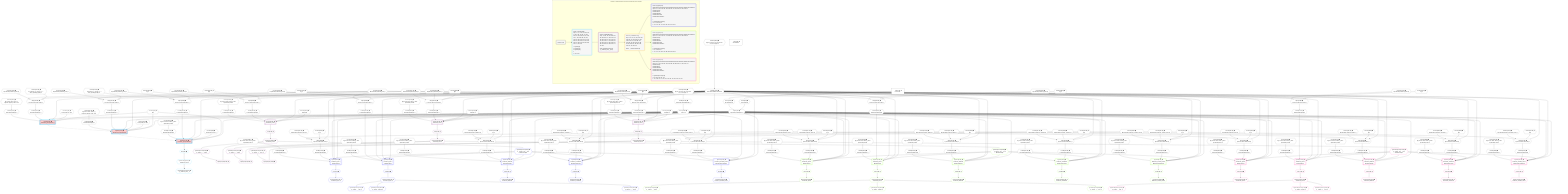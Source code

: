 %%{init: {'themeVariables': { 'fontSize': '12px'}}}%%
graph TD
    classDef path fill:#eee,stroke:#000,color:#000
    classDef plan fill:#fff,stroke-width:1px,color:#000
    classDef itemplan fill:#fff,stroke-width:2px,color:#000
    classDef unbatchedplan fill:#dff,stroke-width:1px,color:#000
    classDef sideeffectplan fill:#fcc,stroke-width:2px,color:#000
    classDef bucket fill:#f6f6f6,color:#000,stroke-width:2px,text-align:left


    %% plan dependencies
    Object138{{"Object[138∈0] ➊<br />ᐸ{reverse,orders,alias,codec}ᐳ"}}:::plan
    Lambda130{{"Lambda[130∈0] ➊<br />ᐸcalculateShouldReverseOrderᐳ"}}:::plan
    Constant135{{"Constant[135∈0] ➊<br />ᐸ[ { fragment: { n: [Array], f: 0, c: 266, [Symbol(pg-sql2-tyᐳ"}}:::plan
    Constant136{{"Constant[136∈0] ➊<br />ᐸsql.identifier(”relational_posts”)ᐳ"}}:::plan
    Constant137{{"Constant[137∈0] ➊<br />ᐸRecordCodec(relational_posts)ᐳ"}}:::plan
    Lambda130 & Constant135 & Constant136 & Constant137 --> Object138
    Object153{{"Object[153∈0] ➊<br />ᐸ{reverse,orders,alias,codec}ᐳ"}}:::plan
    Constant150{{"Constant[150∈0] ➊<br />ᐸ[ { fragment: { n: [Array], f: 0, c: 266, [Symbol(pg-sql2-tyᐳ"}}:::plan
    Constant151{{"Constant[151∈0] ➊<br />ᐸsql.identifier(”relational_posts”)ᐳ"}}:::plan
    Lambda130 & Constant150 & Constant151 & Constant137 --> Object153
    Object168{{"Object[168∈0] ➊<br />ᐸ{reverse,orders,alias,codec}ᐳ"}}:::plan
    Constant165{{"Constant[165∈0] ➊<br />ᐸ[]ᐳ"}}:::plan
    Constant166{{"Constant[166∈0] ➊<br />ᐸsql.identifier(”relational_posts”)ᐳ"}}:::plan
    Lambda130 & Constant165 & Constant166 & Constant137 --> Object168
    Object183{{"Object[183∈0] ➊<br />ᐸ{reverse,orders,alias,codec}ᐳ"}}:::plan
    Constant180{{"Constant[180∈0] ➊<br />ᐸ[]ᐳ"}}:::plan
    Constant181{{"Constant[181∈0] ➊<br />ᐸsql.identifier(”relational_topics”)ᐳ"}}:::plan
    Constant182{{"Constant[182∈0] ➊<br />ᐸRecordCodec(relational_topics)ᐳ"}}:::plan
    Lambda130 & Constant180 & Constant181 & Constant182 --> Object183
    Object198{{"Object[198∈0] ➊<br />ᐸ{reverse,orders,alias,codec}ᐳ"}}:::plan
    Constant195{{"Constant[195∈0] ➊<br />ᐸ[]ᐳ"}}:::plan
    Constant196{{"Constant[196∈0] ➊<br />ᐸsql.identifier(”relational_posts”)ᐳ"}}:::plan
    Lambda130 & Constant195 & Constant196 & Constant137 --> Object198
    Object213{{"Object[213∈0] ➊<br />ᐸ{reverse,orders,alias,codec}ᐳ"}}:::plan
    Constant210{{"Constant[210∈0] ➊<br />ᐸ[]ᐳ"}}:::plan
    Constant211{{"Constant[211∈0] ➊<br />ᐸsql.identifier(”relational_dividers”)ᐳ"}}:::plan
    Constant212{{"Constant[212∈0] ➊<br />ᐸRecordCodec(relational_dividers)ᐳ"}}:::plan
    Lambda130 & Constant210 & Constant211 & Constant212 --> Object213
    Object228{{"Object[228∈0] ➊<br />ᐸ{reverse,orders,alias,codec}ᐳ"}}:::plan
    Constant225{{"Constant[225∈0] ➊<br />ᐸ[]ᐳ"}}:::plan
    Constant226{{"Constant[226∈0] ➊<br />ᐸsql.identifier(”relational_checklists”)ᐳ"}}:::plan
    Constant227{{"Constant[227∈0] ➊<br />ᐸRecordCodec(relational_checklists)ᐳ"}}:::plan
    Lambda130 & Constant225 & Constant226 & Constant227 --> Object228
    Object243{{"Object[243∈0] ➊<br />ᐸ{reverse,orders,alias,codec}ᐳ"}}:::plan
    Constant240{{"Constant[240∈0] ➊<br />ᐸ[]ᐳ"}}:::plan
    Constant241{{"Constant[241∈0] ➊<br />ᐸsql.identifier(”relational_checklist_items”)ᐳ"}}:::plan
    Constant242{{"Constant[242∈0] ➊<br />ᐸRecordCodec(relational_checklist_items)ᐳ"}}:::plan
    Lambda130 & Constant240 & Constant241 & Constant242 --> Object243
    Object258{{"Object[258∈0] ➊<br />ᐸ{reverse,orders,alias,codec}ᐳ"}}:::plan
    Constant255{{"Constant[255∈0] ➊<br />ᐸ[]ᐳ"}}:::plan
    Constant256{{"Constant[256∈0] ➊<br />ᐸsql.identifier(”relational_items”)ᐳ"}}:::plan
    Constant257{{"Constant[257∈0] ➊<br />ᐸRecordCodec(relational_items)ᐳ"}}:::plan
    Lambda130 & Constant255 & Constant256 & Constant257 --> Object258
    Object273{{"Object[273∈0] ➊<br />ᐸ{reverse,orders,alias,codec}ᐳ"}}:::plan
    Constant270{{"Constant[270∈0] ➊<br />ᐸ[]ᐳ"}}:::plan
    Constant271{{"Constant[271∈0] ➊<br />ᐸsql.identifier(”relational_topics”)ᐳ"}}:::plan
    Lambda130 & Constant270 & Constant271 & Constant182 --> Object273
    Object288{{"Object[288∈0] ➊<br />ᐸ{reverse,orders,alias,codec}ᐳ"}}:::plan
    Constant285{{"Constant[285∈0] ➊<br />ᐸ[]ᐳ"}}:::plan
    Constant286{{"Constant[286∈0] ➊<br />ᐸsql.identifier(”relational_posts”)ᐳ"}}:::plan
    Lambda130 & Constant285 & Constant286 & Constant137 --> Object288
    Object303{{"Object[303∈0] ➊<br />ᐸ{reverse,orders,alias,codec}ᐳ"}}:::plan
    Constant300{{"Constant[300∈0] ➊<br />ᐸ[]ᐳ"}}:::plan
    Constant301{{"Constant[301∈0] ➊<br />ᐸsql.identifier(”relational_dividers”)ᐳ"}}:::plan
    Lambda130 & Constant300 & Constant301 & Constant212 --> Object303
    Object318{{"Object[318∈0] ➊<br />ᐸ{reverse,orders,alias,codec}ᐳ"}}:::plan
    Constant315{{"Constant[315∈0] ➊<br />ᐸ[]ᐳ"}}:::plan
    Constant316{{"Constant[316∈0] ➊<br />ᐸsql.identifier(”relational_checklists”)ᐳ"}}:::plan
    Lambda130 & Constant315 & Constant316 & Constant227 --> Object318
    Object333{{"Object[333∈0] ➊<br />ᐸ{reverse,orders,alias,codec}ᐳ"}}:::plan
    Constant330{{"Constant[330∈0] ➊<br />ᐸ[]ᐳ"}}:::plan
    Constant331{{"Constant[331∈0] ➊<br />ᐸsql.identifier(”relational_checklist_items”)ᐳ"}}:::plan
    Lambda130 & Constant330 & Constant331 & Constant242 --> Object333
    Object348{{"Object[348∈0] ➊<br />ᐸ{reverse,orders,alias,codec}ᐳ"}}:::plan
    Constant345{{"Constant[345∈0] ➊<br />ᐸ[]ᐳ"}}:::plan
    Constant346{{"Constant[346∈0] ➊<br />ᐸsql.identifier(”relational_items”)ᐳ"}}:::plan
    Lambda130 & Constant345 & Constant346 & Constant257 --> Object348
    Object363{{"Object[363∈0] ➊<br />ᐸ{reverse,orders,alias,codec}ᐳ"}}:::plan
    Constant360{{"Constant[360∈0] ➊<br />ᐸ[]ᐳ"}}:::plan
    Constant361{{"Constant[361∈0] ➊<br />ᐸsql.identifier(”relational_topics”)ᐳ"}}:::plan
    Lambda130 & Constant360 & Constant361 & Constant182 --> Object363
    Object378{{"Object[378∈0] ➊<br />ᐸ{reverse,orders,alias,codec}ᐳ"}}:::plan
    Constant375{{"Constant[375∈0] ➊<br />ᐸ[]ᐳ"}}:::plan
    Constant376{{"Constant[376∈0] ➊<br />ᐸsql.identifier(”relational_posts”)ᐳ"}}:::plan
    Lambda130 & Constant375 & Constant376 & Constant137 --> Object378
    Object393{{"Object[393∈0] ➊<br />ᐸ{reverse,orders,alias,codec}ᐳ"}}:::plan
    Constant390{{"Constant[390∈0] ➊<br />ᐸ[]ᐳ"}}:::plan
    Constant391{{"Constant[391∈0] ➊<br />ᐸsql.identifier(”relational_dividers”)ᐳ"}}:::plan
    Lambda130 & Constant390 & Constant391 & Constant212 --> Object393
    Object408{{"Object[408∈0] ➊<br />ᐸ{reverse,orders,alias,codec}ᐳ"}}:::plan
    Constant405{{"Constant[405∈0] ➊<br />ᐸ[]ᐳ"}}:::plan
    Constant406{{"Constant[406∈0] ➊<br />ᐸsql.identifier(”relational_checklists”)ᐳ"}}:::plan
    Lambda130 & Constant405 & Constant406 & Constant227 --> Object408
    Object423{{"Object[423∈0] ➊<br />ᐸ{reverse,orders,alias,codec}ᐳ"}}:::plan
    Constant420{{"Constant[420∈0] ➊<br />ᐸ[]ᐳ"}}:::plan
    Constant421{{"Constant[421∈0] ➊<br />ᐸsql.identifier(”relational_checklist_items”)ᐳ"}}:::plan
    Lambda130 & Constant420 & Constant421 & Constant242 --> Object423
    Object438{{"Object[438∈0] ➊<br />ᐸ{reverse,orders,alias,codec}ᐳ"}}:::plan
    Constant435{{"Constant[435∈0] ➊<br />ᐸ[]ᐳ"}}:::plan
    Constant436{{"Constant[436∈0] ➊<br />ᐸsql.identifier(”relational_items”)ᐳ"}}:::plan
    Lambda130 & Constant435 & Constant436 & Constant257 --> Object438
    Object11{{"Object[11∈0] ➊<br />ᐸ{pgSettings,withPgClient}ᐳ"}}:::plan
    Access9{{"Access[9∈0] ➊<br />ᐸ2.pgSettingsᐳ"}}:::plan
    Access10{{"Access[10∈0] ➊<br />ᐸ2.withPgClientᐳ"}}:::plan
    Access9 & Access10 --> Object11
    __Value2["__Value[2∈0] ➊<br />ᐸcontextᐳ"]:::plan
    __Value2 --> Access9
    __Value2 --> Access10
    Constant448{{"Constant[448∈0] ➊<br />ᐸ§{ first: null, last: null, cursorLower: null, cursorUpper: ᐳ"}}:::plan
    Constant448 --> Lambda130
    Lambda133{{"Lambda[133∈0] ➊<br />ᐸcalculateLimitAndOffsetSQLᐳ"}}:::plan
    Constant449{{"Constant[449∈0] ➊<br />ᐸ§{ first: null, last: null, cursorLower: null, cursorUpper: ᐳ"}}:::plan
    Constant449 --> Lambda133
    Access134{{"Access[134∈0] ➊<br />ᐸ133.0ᐳ"}}:::plan
    Lambda133 --> Access134
    Lambda139{{"Lambda[139∈0] ➊<br />ᐸcalculateOrderBySQLᐳ"}}:::plan
    Object138 --> Lambda139
    Lambda144{{"Lambda[144∈0] ➊<br />ᐸcalculateOrderBySQLᐳ"}}:::plan
    Constant450{{"Constant[450∈0] ➊<br />ᐸ§{ reverse: false, orders: [ { fragment: [Object], codec: Coᐳ"}}:::plan
    Constant450 --> Lambda144
    Lambda154{{"Lambda[154∈0] ➊<br />ᐸcalculateOrderBySQLᐳ"}}:::plan
    Object153 --> Lambda154
    Lambda159{{"Lambda[159∈0] ➊<br />ᐸcalculateOrderBySQLᐳ"}}:::plan
    Constant451{{"Constant[451∈0] ➊<br />ᐸ§{ reverse: false, orders: [ { fragment: [Object], codec: Coᐳ"}}:::plan
    Constant451 --> Lambda159
    Lambda169{{"Lambda[169∈0] ➊<br />ᐸcalculateOrderBySQLᐳ"}}:::plan
    Object168 --> Lambda169
    Lambda174{{"Lambda[174∈0] ➊<br />ᐸcalculateOrderBySQLᐳ"}}:::plan
    Constant452{{"Constant[452∈0] ➊<br />ᐸ§{ reverse: false, orders: [], alias: sql.identifier(”relatiᐳ"}}:::plan
    Constant452 --> Lambda174
    Lambda184{{"Lambda[184∈0] ➊<br />ᐸcalculateOrderBySQLᐳ"}}:::plan
    Object183 --> Lambda184
    Lambda189{{"Lambda[189∈0] ➊<br />ᐸcalculateOrderBySQLᐳ"}}:::plan
    Constant453{{"Constant[453∈0] ➊<br />ᐸ§{ reverse: false, orders: [], alias: sql.identifier(”relatiᐳ"}}:::plan
    Constant453 --> Lambda189
    Lambda199{{"Lambda[199∈0] ➊<br />ᐸcalculateOrderBySQLᐳ"}}:::plan
    Object198 --> Lambda199
    Lambda204{{"Lambda[204∈0] ➊<br />ᐸcalculateOrderBySQLᐳ"}}:::plan
    Constant454{{"Constant[454∈0] ➊<br />ᐸ§{ reverse: false, orders: [], alias: sql.identifier(”relatiᐳ"}}:::plan
    Constant454 --> Lambda204
    Lambda214{{"Lambda[214∈0] ➊<br />ᐸcalculateOrderBySQLᐳ"}}:::plan
    Object213 --> Lambda214
    Lambda219{{"Lambda[219∈0] ➊<br />ᐸcalculateOrderBySQLᐳ"}}:::plan
    Constant455{{"Constant[455∈0] ➊<br />ᐸ§{ reverse: false, orders: [], alias: sql.identifier(”relatiᐳ"}}:::plan
    Constant455 --> Lambda219
    Lambda229{{"Lambda[229∈0] ➊<br />ᐸcalculateOrderBySQLᐳ"}}:::plan
    Object228 --> Lambda229
    Lambda234{{"Lambda[234∈0] ➊<br />ᐸcalculateOrderBySQLᐳ"}}:::plan
    Constant456{{"Constant[456∈0] ➊<br />ᐸ§{ reverse: false, orders: [], alias: sql.identifier(”relatiᐳ"}}:::plan
    Constant456 --> Lambda234
    Lambda244{{"Lambda[244∈0] ➊<br />ᐸcalculateOrderBySQLᐳ"}}:::plan
    Object243 --> Lambda244
    Lambda249{{"Lambda[249∈0] ➊<br />ᐸcalculateOrderBySQLᐳ"}}:::plan
    Constant457{{"Constant[457∈0] ➊<br />ᐸ§{ reverse: false, orders: [], alias: sql.identifier(”relatiᐳ"}}:::plan
    Constant457 --> Lambda249
    Lambda259{{"Lambda[259∈0] ➊<br />ᐸcalculateOrderBySQLᐳ"}}:::plan
    Object258 --> Lambda259
    Lambda264{{"Lambda[264∈0] ➊<br />ᐸcalculateOrderBySQLᐳ"}}:::plan
    Constant458{{"Constant[458∈0] ➊<br />ᐸ§{ reverse: false, orders: [], alias: sql.identifier(”relatiᐳ"}}:::plan
    Constant458 --> Lambda264
    Lambda274{{"Lambda[274∈0] ➊<br />ᐸcalculateOrderBySQLᐳ"}}:::plan
    Object273 --> Lambda274
    Lambda279{{"Lambda[279∈0] ➊<br />ᐸcalculateOrderBySQLᐳ"}}:::plan
    Constant459{{"Constant[459∈0] ➊<br />ᐸ§{ reverse: false, orders: [], alias: sql.identifier(”relatiᐳ"}}:::plan
    Constant459 --> Lambda279
    Lambda289{{"Lambda[289∈0] ➊<br />ᐸcalculateOrderBySQLᐳ"}}:::plan
    Object288 --> Lambda289
    Lambda294{{"Lambda[294∈0] ➊<br />ᐸcalculateOrderBySQLᐳ"}}:::plan
    Constant460{{"Constant[460∈0] ➊<br />ᐸ§{ reverse: false, orders: [], alias: sql.identifier(”relatiᐳ"}}:::plan
    Constant460 --> Lambda294
    Lambda304{{"Lambda[304∈0] ➊<br />ᐸcalculateOrderBySQLᐳ"}}:::plan
    Object303 --> Lambda304
    Lambda309{{"Lambda[309∈0] ➊<br />ᐸcalculateOrderBySQLᐳ"}}:::plan
    Constant461{{"Constant[461∈0] ➊<br />ᐸ§{ reverse: false, orders: [], alias: sql.identifier(”relatiᐳ"}}:::plan
    Constant461 --> Lambda309
    Lambda319{{"Lambda[319∈0] ➊<br />ᐸcalculateOrderBySQLᐳ"}}:::plan
    Object318 --> Lambda319
    Lambda324{{"Lambda[324∈0] ➊<br />ᐸcalculateOrderBySQLᐳ"}}:::plan
    Constant462{{"Constant[462∈0] ➊<br />ᐸ§{ reverse: false, orders: [], alias: sql.identifier(”relatiᐳ"}}:::plan
    Constant462 --> Lambda324
    Lambda334{{"Lambda[334∈0] ➊<br />ᐸcalculateOrderBySQLᐳ"}}:::plan
    Object333 --> Lambda334
    Lambda339{{"Lambda[339∈0] ➊<br />ᐸcalculateOrderBySQLᐳ"}}:::plan
    Constant463{{"Constant[463∈0] ➊<br />ᐸ§{ reverse: false, orders: [], alias: sql.identifier(”relatiᐳ"}}:::plan
    Constant463 --> Lambda339
    Lambda349{{"Lambda[349∈0] ➊<br />ᐸcalculateOrderBySQLᐳ"}}:::plan
    Object348 --> Lambda349
    Lambda354{{"Lambda[354∈0] ➊<br />ᐸcalculateOrderBySQLᐳ"}}:::plan
    Constant464{{"Constant[464∈0] ➊<br />ᐸ§{ reverse: false, orders: [], alias: sql.identifier(”relatiᐳ"}}:::plan
    Constant464 --> Lambda354
    Lambda364{{"Lambda[364∈0] ➊<br />ᐸcalculateOrderBySQLᐳ"}}:::plan
    Object363 --> Lambda364
    Lambda369{{"Lambda[369∈0] ➊<br />ᐸcalculateOrderBySQLᐳ"}}:::plan
    Constant465{{"Constant[465∈0] ➊<br />ᐸ§{ reverse: false, orders: [], alias: sql.identifier(”relatiᐳ"}}:::plan
    Constant465 --> Lambda369
    Lambda379{{"Lambda[379∈0] ➊<br />ᐸcalculateOrderBySQLᐳ"}}:::plan
    Object378 --> Lambda379
    Lambda384{{"Lambda[384∈0] ➊<br />ᐸcalculateOrderBySQLᐳ"}}:::plan
    Constant466{{"Constant[466∈0] ➊<br />ᐸ§{ reverse: false, orders: [], alias: sql.identifier(”relatiᐳ"}}:::plan
    Constant466 --> Lambda384
    Lambda394{{"Lambda[394∈0] ➊<br />ᐸcalculateOrderBySQLᐳ"}}:::plan
    Object393 --> Lambda394
    Lambda399{{"Lambda[399∈0] ➊<br />ᐸcalculateOrderBySQLᐳ"}}:::plan
    Constant467{{"Constant[467∈0] ➊<br />ᐸ§{ reverse: false, orders: [], alias: sql.identifier(”relatiᐳ"}}:::plan
    Constant467 --> Lambda399
    Lambda409{{"Lambda[409∈0] ➊<br />ᐸcalculateOrderBySQLᐳ"}}:::plan
    Object408 --> Lambda409
    Lambda414{{"Lambda[414∈0] ➊<br />ᐸcalculateOrderBySQLᐳ"}}:::plan
    Constant468{{"Constant[468∈0] ➊<br />ᐸ§{ reverse: false, orders: [], alias: sql.identifier(”relatiᐳ"}}:::plan
    Constant468 --> Lambda414
    Lambda424{{"Lambda[424∈0] ➊<br />ᐸcalculateOrderBySQLᐳ"}}:::plan
    Object423 --> Lambda424
    Lambda429{{"Lambda[429∈0] ➊<br />ᐸcalculateOrderBySQLᐳ"}}:::plan
    Constant469{{"Constant[469∈0] ➊<br />ᐸ§{ reverse: false, orders: [], alias: sql.identifier(”relatiᐳ"}}:::plan
    Constant469 --> Lambda429
    Lambda439{{"Lambda[439∈0] ➊<br />ᐸcalculateOrderBySQLᐳ"}}:::plan
    Object438 --> Lambda439
    Lambda444{{"Lambda[444∈0] ➊<br />ᐸcalculateOrderBySQLᐳ"}}:::plan
    Constant470{{"Constant[470∈0] ➊<br />ᐸ§{ reverse: false, orders: [], alias: sql.identifier(”relatiᐳ"}}:::plan
    Constant470 --> Lambda444
    __Value4["__Value[4∈0] ➊<br />ᐸrootValueᐳ"]:::plan
    Constant6{{"Constant[6∈0] ➊<br />ᐸ2ᐳ"}}:::plan
    Constant7{{"Constant[7∈0] ➊<br />ᐸ'Computed post ꖛ1'ᐳ"}}:::plan
    Constant13{{"Constant[13∈0] ➊<br />ᐸ'Computed post ꖛ2'ᐳ"}}:::plan
    Constant19{{"Constant[19∈0] ➊<br />ᐸ'Computed post ꖛ3'ᐳ"}}:::plan
    Constant445{{"Constant[445∈0] ➊<br />ᐸ1000000ᐳ"}}:::plan
    Constant446{{"Constant[446∈0] ➊<br />ᐸ1000001ᐳ"}}:::plan
    Constant447{{"Constant[447∈0] ➊<br />ᐸ1000002ᐳ"}}:::plan
    PgSelect8[["PgSelect[8∈1] ➊<br />ᐸrelational_posts(mutation)ᐳ"]]:::sideeffectplan
    Object11 & Constant6 & Constant7 & Lambda130 & Access134 & Lambda139 & Lambda144 --> PgSelect8
    PgSelect14[["PgSelect[14∈1] ➊<br />ᐸrelational_posts(mutation)ᐳ"]]:::sideeffectplan
    Object11 & Constant6 & Constant13 & Lambda130 & Access134 & Lambda154 & Lambda159 --> PgSelect14
    PgSelect20[["PgSelect[20∈1] ➊<br />ᐸrelational_posts(mutation)ᐳ"]]:::sideeffectplan
    Object11 & Constant6 & Constant19 & Lambda130 & Access134 & Lambda169 & Lambda174 --> PgSelect20
    First24{{"First[24∈1] ➊"}}:::plan
    PgSelect20 --> First24
    PgSelectSingle25{{"PgSelectSingle[25∈1] ➊<br />ᐸrelational_postsᐳ"}}:::plan
    First24 --> PgSelectSingle25
    PgClassExpression26{{"PgClassExpression[26∈1] ➊<br />ᐸ__relational_posts__ᐳ"}}:::plan
    PgSelectSingle25 --> PgClassExpression26
    PgSelect28[["PgSelect[28∈2] ➊<br />ᐸrelational_itemsᐳ"]]:::plan
    Object11 & Constant445 & Lambda130 & Access134 & Lambda259 & Lambda264 --> PgSelect28
    PgSelect63[["PgSelect[63∈2] ➊<br />ᐸrelational_itemsᐳ"]]:::plan
    Object11 & Constant446 & Lambda130 & Access134 & Lambda349 & Lambda354 --> PgSelect63
    PgSelect96[["PgSelect[96∈2] ➊<br />ᐸrelational_itemsᐳ"]]:::plan
    Object11 & Constant447 & Lambda130 & Access134 & Lambda439 & Lambda444 --> PgSelect96
    PgPolymorphic35{{"PgPolymorphic[35∈2] ➊"}}:::plan
    PgSelectSingle33{{"PgSelectSingle[33∈2] ➊<br />ᐸrelational_itemsᐳ"}}:::plan
    PgClassExpression34{{"PgClassExpression[34∈2] ➊<br />ᐸ__relation...s__.”type”ᐳ"}}:::plan
    PgSelectSingle33 & PgClassExpression34 --> PgPolymorphic35
    PgPolymorphic68{{"PgPolymorphic[68∈2] ➊"}}:::plan
    PgSelectSingle66{{"PgSelectSingle[66∈2] ➊<br />ᐸrelational_itemsᐳ"}}:::plan
    PgClassExpression67{{"PgClassExpression[67∈2] ➊<br />ᐸ__relation...s__.”type”ᐳ"}}:::plan
    PgSelectSingle66 & PgClassExpression67 --> PgPolymorphic68
    PgPolymorphic101{{"PgPolymorphic[101∈2] ➊"}}:::plan
    PgSelectSingle99{{"PgSelectSingle[99∈2] ➊<br />ᐸrelational_itemsᐳ"}}:::plan
    PgClassExpression100{{"PgClassExpression[100∈2] ➊<br />ᐸ__relation...s__.”type”ᐳ"}}:::plan
    PgSelectSingle99 & PgClassExpression100 --> PgPolymorphic101
    First32{{"First[32∈2] ➊"}}:::plan
    PgSelect28 --> First32
    First32 --> PgSelectSingle33
    PgSelectSingle33 --> PgClassExpression34
    First65{{"First[65∈2] ➊"}}:::plan
    PgSelect63 --> First65
    First65 --> PgSelectSingle66
    PgSelectSingle66 --> PgClassExpression67
    First98{{"First[98∈2] ➊"}}:::plan
    PgSelect96 --> First98
    First98 --> PgSelectSingle99
    PgSelectSingle99 --> PgClassExpression100
    PgSelect37[["PgSelect[37∈4] ➊<br />ᐸrelational_topicsᐳ<br />ᐳRelationalTopic"]]:::plan
    PgClassExpression36{{"PgClassExpression[36∈4] ➊<br />ᐸ__relation...ems__.”id”ᐳ<br />ᐳRelationalTopic"}}:::plan
    Object11 & PgClassExpression36 & Lambda130 & Access134 & Lambda184 & Lambda189 --> PgSelect37
    PgSelect43[["PgSelect[43∈4] ➊<br />ᐸrelational_postsᐳ<br />ᐳRelationalPost"]]:::plan
    Object11 & PgClassExpression36 & Lambda130 & Access134 & Lambda199 & Lambda204 --> PgSelect43
    PgSelect50[["PgSelect[50∈4] ➊<br />ᐸrelational_dividersᐳ<br />ᐳRelationalDivider"]]:::plan
    Object11 & PgClassExpression36 & Lambda130 & Access134 & Lambda214 & Lambda219 --> PgSelect50
    PgSelect54[["PgSelect[54∈4] ➊<br />ᐸrelational_checklistsᐳ<br />ᐳRelationalChecklist"]]:::plan
    Object11 & PgClassExpression36 & Lambda130 & Access134 & Lambda229 & Lambda234 --> PgSelect54
    PgSelect58[["PgSelect[58∈4] ➊<br />ᐸrelational_checklist_itemsᐳ<br />ᐳRelationalChecklistItem"]]:::plan
    Object11 & PgClassExpression36 & Lambda130 & Access134 & Lambda244 & Lambda249 --> PgSelect58
    PgSelectSingle33 --> PgClassExpression36
    First41{{"First[41∈4] ➊"}}:::plan
    PgSelect37 --> First41
    PgSelectSingle42{{"PgSelectSingle[42∈4] ➊<br />ᐸrelational_topicsᐳ"}}:::plan
    First41 --> PgSelectSingle42
    First45{{"First[45∈4] ➊"}}:::plan
    PgSelect43 --> First45
    PgSelectSingle46{{"PgSelectSingle[46∈4] ➊<br />ᐸrelational_postsᐳ"}}:::plan
    First45 --> PgSelectSingle46
    PgClassExpression47{{"PgClassExpression[47∈4] ➊<br />ᐸ__relation...__.”title”ᐳ"}}:::plan
    PgSelectSingle46 --> PgClassExpression47
    PgClassExpression48{{"PgClassExpression[48∈4] ➊<br />ᐸ__relation...scription”ᐳ"}}:::plan
    PgSelectSingle46 --> PgClassExpression48
    PgClassExpression49{{"PgClassExpression[49∈4] ➊<br />ᐸ__relation...s__.”note”ᐳ"}}:::plan
    PgSelectSingle46 --> PgClassExpression49
    First52{{"First[52∈4] ➊"}}:::plan
    PgSelect50 --> First52
    PgSelectSingle53{{"PgSelectSingle[53∈4] ➊<br />ᐸrelational_dividersᐳ"}}:::plan
    First52 --> PgSelectSingle53
    First56{{"First[56∈4] ➊"}}:::plan
    PgSelect54 --> First56
    PgSelectSingle57{{"PgSelectSingle[57∈4] ➊<br />ᐸrelational_checklistsᐳ"}}:::plan
    First56 --> PgSelectSingle57
    First60{{"First[60∈4] ➊"}}:::plan
    PgSelect58 --> First60
    PgSelectSingle61{{"PgSelectSingle[61∈4] ➊<br />ᐸrelational_checklist_itemsᐳ"}}:::plan
    First60 --> PgSelectSingle61
    PgSelect70[["PgSelect[70∈5] ➊<br />ᐸrelational_topicsᐳ<br />ᐳRelationalTopic"]]:::plan
    PgClassExpression69{{"PgClassExpression[69∈5] ➊<br />ᐸ__relation...ems__.”id”ᐳ<br />ᐳRelationalTopic"}}:::plan
    Object11 & PgClassExpression69 & Lambda130 & Access134 & Lambda274 & Lambda279 --> PgSelect70
    PgSelect76[["PgSelect[76∈5] ➊<br />ᐸrelational_postsᐳ<br />ᐳRelationalPost"]]:::plan
    Object11 & PgClassExpression69 & Lambda130 & Access134 & Lambda289 & Lambda294 --> PgSelect76
    PgSelect83[["PgSelect[83∈5] ➊<br />ᐸrelational_dividersᐳ<br />ᐳRelationalDivider"]]:::plan
    Object11 & PgClassExpression69 & Lambda130 & Access134 & Lambda304 & Lambda309 --> PgSelect83
    PgSelect87[["PgSelect[87∈5] ➊<br />ᐸrelational_checklistsᐳ<br />ᐳRelationalChecklist"]]:::plan
    Object11 & PgClassExpression69 & Lambda130 & Access134 & Lambda319 & Lambda324 --> PgSelect87
    PgSelect91[["PgSelect[91∈5] ➊<br />ᐸrelational_checklist_itemsᐳ<br />ᐳRelationalChecklistItem"]]:::plan
    Object11 & PgClassExpression69 & Lambda130 & Access134 & Lambda334 & Lambda339 --> PgSelect91
    PgSelectSingle66 --> PgClassExpression69
    First74{{"First[74∈5] ➊"}}:::plan
    PgSelect70 --> First74
    PgSelectSingle75{{"PgSelectSingle[75∈5] ➊<br />ᐸrelational_topicsᐳ"}}:::plan
    First74 --> PgSelectSingle75
    First78{{"First[78∈5] ➊"}}:::plan
    PgSelect76 --> First78
    PgSelectSingle79{{"PgSelectSingle[79∈5] ➊<br />ᐸrelational_postsᐳ"}}:::plan
    First78 --> PgSelectSingle79
    PgClassExpression80{{"PgClassExpression[80∈5] ➊<br />ᐸ__relation...__.”title”ᐳ"}}:::plan
    PgSelectSingle79 --> PgClassExpression80
    PgClassExpression81{{"PgClassExpression[81∈5] ➊<br />ᐸ__relation...scription”ᐳ"}}:::plan
    PgSelectSingle79 --> PgClassExpression81
    PgClassExpression82{{"PgClassExpression[82∈5] ➊<br />ᐸ__relation...s__.”note”ᐳ"}}:::plan
    PgSelectSingle79 --> PgClassExpression82
    First85{{"First[85∈5] ➊"}}:::plan
    PgSelect83 --> First85
    PgSelectSingle86{{"PgSelectSingle[86∈5] ➊<br />ᐸrelational_dividersᐳ"}}:::plan
    First85 --> PgSelectSingle86
    First89{{"First[89∈5] ➊"}}:::plan
    PgSelect87 --> First89
    PgSelectSingle90{{"PgSelectSingle[90∈5] ➊<br />ᐸrelational_checklistsᐳ"}}:::plan
    First89 --> PgSelectSingle90
    First93{{"First[93∈5] ➊"}}:::plan
    PgSelect91 --> First93
    PgSelectSingle94{{"PgSelectSingle[94∈5] ➊<br />ᐸrelational_checklist_itemsᐳ"}}:::plan
    First93 --> PgSelectSingle94
    PgSelect103[["PgSelect[103∈6] ➊<br />ᐸrelational_topicsᐳ<br />ᐳRelationalTopic"]]:::plan
    PgClassExpression102{{"PgClassExpression[102∈6] ➊<br />ᐸ__relation...ems__.”id”ᐳ<br />ᐳRelationalTopic"}}:::plan
    Object11 & PgClassExpression102 & Lambda130 & Access134 & Lambda364 & Lambda369 --> PgSelect103
    PgSelect109[["PgSelect[109∈6] ➊<br />ᐸrelational_postsᐳ<br />ᐳRelationalPost"]]:::plan
    Object11 & PgClassExpression102 & Lambda130 & Access134 & Lambda379 & Lambda384 --> PgSelect109
    PgSelect116[["PgSelect[116∈6] ➊<br />ᐸrelational_dividersᐳ<br />ᐳRelationalDivider"]]:::plan
    Object11 & PgClassExpression102 & Lambda130 & Access134 & Lambda394 & Lambda399 --> PgSelect116
    PgSelect120[["PgSelect[120∈6] ➊<br />ᐸrelational_checklistsᐳ<br />ᐳRelationalChecklist"]]:::plan
    Object11 & PgClassExpression102 & Lambda130 & Access134 & Lambda409 & Lambda414 --> PgSelect120
    PgSelect124[["PgSelect[124∈6] ➊<br />ᐸrelational_checklist_itemsᐳ<br />ᐳRelationalChecklistItem"]]:::plan
    Object11 & PgClassExpression102 & Lambda130 & Access134 & Lambda424 & Lambda429 --> PgSelect124
    PgSelectSingle99 --> PgClassExpression102
    First107{{"First[107∈6] ➊"}}:::plan
    PgSelect103 --> First107
    PgSelectSingle108{{"PgSelectSingle[108∈6] ➊<br />ᐸrelational_topicsᐳ"}}:::plan
    First107 --> PgSelectSingle108
    First111{{"First[111∈6] ➊"}}:::plan
    PgSelect109 --> First111
    PgSelectSingle112{{"PgSelectSingle[112∈6] ➊<br />ᐸrelational_postsᐳ"}}:::plan
    First111 --> PgSelectSingle112
    PgClassExpression113{{"PgClassExpression[113∈6] ➊<br />ᐸ__relation...__.”title”ᐳ"}}:::plan
    PgSelectSingle112 --> PgClassExpression113
    PgClassExpression114{{"PgClassExpression[114∈6] ➊<br />ᐸ__relation...scription”ᐳ"}}:::plan
    PgSelectSingle112 --> PgClassExpression114
    PgClassExpression115{{"PgClassExpression[115∈6] ➊<br />ᐸ__relation...s__.”note”ᐳ"}}:::plan
    PgSelectSingle112 --> PgClassExpression115
    First118{{"First[118∈6] ➊"}}:::plan
    PgSelect116 --> First118
    PgSelectSingle119{{"PgSelectSingle[119∈6] ➊<br />ᐸrelational_dividersᐳ"}}:::plan
    First118 --> PgSelectSingle119
    First122{{"First[122∈6] ➊"}}:::plan
    PgSelect120 --> First122
    PgSelectSingle123{{"PgSelectSingle[123∈6] ➊<br />ᐸrelational_checklistsᐳ"}}:::plan
    First122 --> PgSelectSingle123
    First126{{"First[126∈6] ➊"}}:::plan
    PgSelect124 --> First126
    PgSelectSingle127{{"PgSelectSingle[127∈6] ➊<br />ᐸrelational_checklist_itemsᐳ"}}:::plan
    First126 --> PgSelectSingle127

    %% define steps

    %% implicit side effects
    PgSelect8 -.-o PgSelect14
    PgSelect14 -.-o PgSelect20

    subgraph "Buckets for mutations/basics/create-three-relational-posts-computed"
    Bucket0("Bucket 0 (root)"):::bucket
    classDef bucket0 stroke:#696969
    class Bucket0,__Value2,__Value4,Constant6,Constant7,Access9,Access10,Object11,Constant13,Constant19,Lambda130,Lambda133,Access134,Constant135,Constant136,Constant137,Object138,Lambda139,Lambda144,Constant150,Constant151,Object153,Lambda154,Lambda159,Constant165,Constant166,Object168,Lambda169,Lambda174,Constant180,Constant181,Constant182,Object183,Lambda184,Lambda189,Constant195,Constant196,Object198,Lambda199,Lambda204,Constant210,Constant211,Constant212,Object213,Lambda214,Lambda219,Constant225,Constant226,Constant227,Object228,Lambda229,Lambda234,Constant240,Constant241,Constant242,Object243,Lambda244,Lambda249,Constant255,Constant256,Constant257,Object258,Lambda259,Lambda264,Constant270,Constant271,Object273,Lambda274,Lambda279,Constant285,Constant286,Object288,Lambda289,Lambda294,Constant300,Constant301,Object303,Lambda304,Lambda309,Constant315,Constant316,Object318,Lambda319,Lambda324,Constant330,Constant331,Object333,Lambda334,Lambda339,Constant345,Constant346,Object348,Lambda349,Lambda354,Constant360,Constant361,Object363,Lambda364,Lambda369,Constant375,Constant376,Object378,Lambda379,Lambda384,Constant390,Constant391,Object393,Lambda394,Lambda399,Constant405,Constant406,Object408,Lambda409,Lambda414,Constant420,Constant421,Object423,Lambda424,Lambda429,Constant435,Constant436,Object438,Lambda439,Lambda444,Constant445,Constant446,Constant447,Constant448,Constant449,Constant450,Constant451,Constant452,Constant453,Constant454,Constant455,Constant456,Constant457,Constant458,Constant459,Constant460,Constant461,Constant462,Constant463,Constant464,Constant465,Constant466,Constant467,Constant468,Constant469,Constant470 bucket0
    Bucket1("Bucket 1 (mutationField)<br />Deps: 11, 6, 7, 130, 134, 139, 144, 13, 154, 159, 19, 169, 174, 445, 259, 264, 446, 349, 354, 447, 439, 444, 4, 184, 189, 199, 204, 214, 219, 229, 234, 244, 249, 274, 279, 289, 294, 304, 309, 319, 324, 334, 339, 364, 369, 379, 384, 394, 399, 409, 414, 424, 429<br /><br />1: PgSelect[8]<br />2: PgSelect[14]<br />3: PgSelect[20]<br />4: <br />ᐳ: 24, 25, 26"):::bucket
    classDef bucket1 stroke:#00bfff
    class Bucket1,PgSelect8,PgSelect14,PgSelect20,First24,PgSelectSingle25,PgClassExpression26 bucket1
    Bucket2("Bucket 2 (nullableBoundary)<br />Deps: 11, 445, 130, 134, 259, 264, 446, 349, 354, 447, 439, 444, 26, 4, 184, 189, 199, 204, 214, 219, 229, 234, 244, 249, 274, 279, 289, 294, 304, 309, 319, 324, 334, 339, 364, 369, 379, 384, 394, 399, 409, 414, 424, 429<br /><br />ROOT PgClassExpression{1}ᐸ__relational_posts__ᐳ[26]"):::bucket
    classDef bucket2 stroke:#7f007f
    class Bucket2,PgSelect28,First32,PgSelectSingle33,PgClassExpression34,PgPolymorphic35,PgSelect63,First65,PgSelectSingle66,PgClassExpression67,PgPolymorphic68,PgSelect96,First98,PgSelectSingle99,PgClassExpression100,PgPolymorphic101 bucket2
    Bucket3("Bucket 3 (nullableBoundary)<br />Deps: 4, 33, 11, 130, 134, 184, 189, 199, 204, 214, 219, 229, 234, 244, 249, 35, 66, 274, 279, 289, 294, 304, 309, 319, 324, 334, 339, 68, 99, 364, 369, 379, 384, 394, 399, 409, 414, 424, 429, 101<br /><br />ROOT __ValueᐸrootValueᐳ[4]"):::bucket
    classDef bucket3 stroke:#ffa500
    class Bucket3 bucket3
    Bucket4("Bucket 4 (polymorphic)<br />RelationalTopic,RelationalPost,RelationalDivider,RelationalChecklist,RelationalChecklistItem<br />Deps: 33, 11, 130, 134, 184, 189, 199, 204, 214, 219, 229, 234, 244, 249, 35<br />ᐳRelationalTopic<br />ᐳRelationalPost<br />ᐳRelationalDivider<br />ᐳRelationalChecklist<br />ᐳRelationalChecklistItem<br /><br />1: <br />ᐳ: PgClassExpression[36]<br />2: 37, 43, 50, 54, 58<br />ᐳ: 41, 42, 45, 46, 47, 48, 49, 52, 53, 56, 57, 60, 61"):::bucket
    classDef bucket4 stroke:#0000ff
    class Bucket4,PgClassExpression36,PgSelect37,First41,PgSelectSingle42,PgSelect43,First45,PgSelectSingle46,PgClassExpression47,PgClassExpression48,PgClassExpression49,PgSelect50,First52,PgSelectSingle53,PgSelect54,First56,PgSelectSingle57,PgSelect58,First60,PgSelectSingle61 bucket4
    Bucket5("Bucket 5 (polymorphic)<br />RelationalTopic,RelationalPost,RelationalDivider,RelationalChecklist,RelationalChecklistItem<br />Deps: 66, 11, 130, 134, 274, 279, 289, 294, 304, 309, 319, 324, 334, 339, 68<br />ᐳRelationalTopic<br />ᐳRelationalPost<br />ᐳRelationalDivider<br />ᐳRelationalChecklist<br />ᐳRelationalChecklistItem<br /><br />1: <br />ᐳ: PgClassExpression[69]<br />2: 70, 76, 83, 87, 91<br />ᐳ: 74, 75, 78, 79, 80, 81, 82, 85, 86, 89, 90, 93, 94"):::bucket
    classDef bucket5 stroke:#7fff00
    class Bucket5,PgClassExpression69,PgSelect70,First74,PgSelectSingle75,PgSelect76,First78,PgSelectSingle79,PgClassExpression80,PgClassExpression81,PgClassExpression82,PgSelect83,First85,PgSelectSingle86,PgSelect87,First89,PgSelectSingle90,PgSelect91,First93,PgSelectSingle94 bucket5
    Bucket6("Bucket 6 (polymorphic)<br />RelationalTopic,RelationalPost,RelationalDivider,RelationalChecklist,RelationalChecklistItem<br />Deps: 99, 11, 130, 134, 364, 369, 379, 384, 394, 399, 409, 414, 424, 429, 101<br />ᐳRelationalTopic<br />ᐳRelationalPost<br />ᐳRelationalDivider<br />ᐳRelationalChecklist<br />ᐳRelationalChecklistItem<br /><br />1: <br />ᐳ: PgClassExpression[102]<br />2: 103, 109, 116, 120, 124<br />ᐳ: 107, 108, 111, 112, 113, 114, 115, 118, 119, 122, 123, 126, 127"):::bucket
    classDef bucket6 stroke:#ff1493
    class Bucket6,PgClassExpression102,PgSelect103,First107,PgSelectSingle108,PgSelect109,First111,PgSelectSingle112,PgClassExpression113,PgClassExpression114,PgClassExpression115,PgSelect116,First118,PgSelectSingle119,PgSelect120,First122,PgSelectSingle123,PgSelect124,First126,PgSelectSingle127 bucket6
    Bucket0 --> Bucket1
    Bucket1 --> Bucket2
    Bucket2 --> Bucket3
    Bucket3 --> Bucket4 & Bucket5 & Bucket6
    end